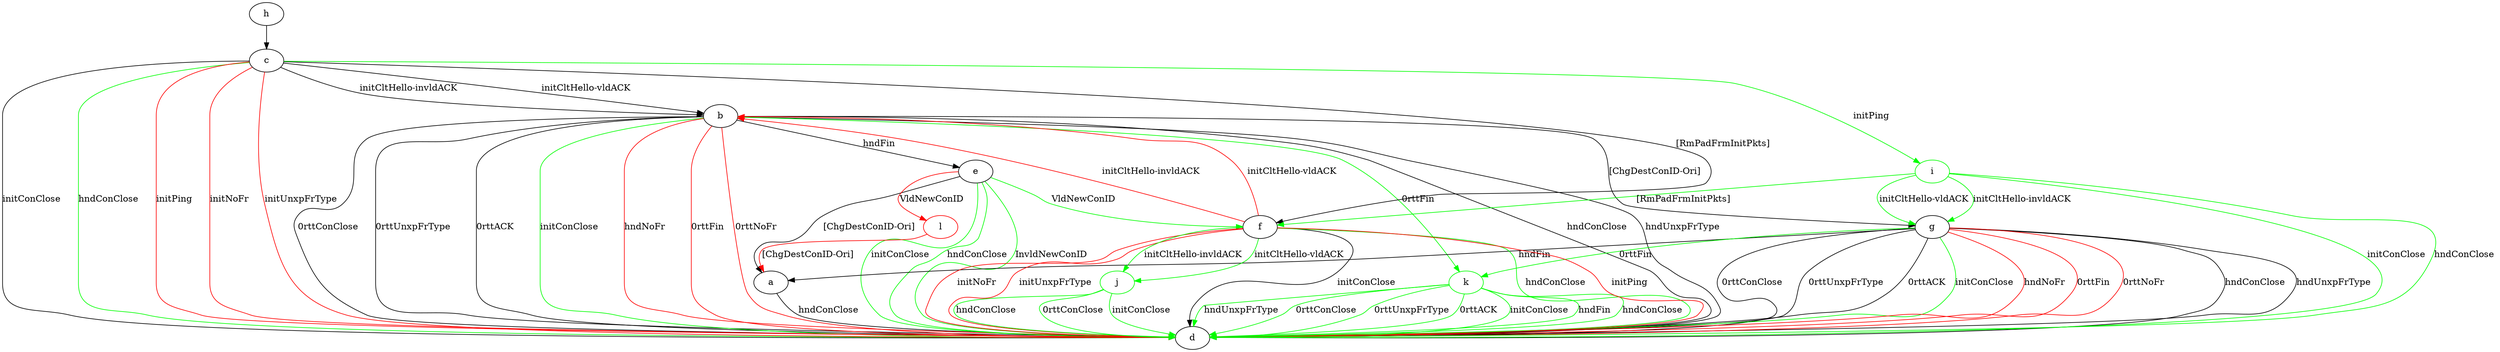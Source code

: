 digraph "" {
	a -> d	[key=0,
		label="hndConClose "];
	b -> d	[key=0,
		label="hndConClose "];
	b -> d	[key=1,
		label="hndUnxpFrType "];
	b -> d	[key=2,
		label="0rttConClose "];
	b -> d	[key=3,
		label="0rttUnxpFrType "];
	b -> d	[key=4,
		label="0rttACK "];
	b -> d	[key=5,
		color=green,
		label="initConClose "];
	b -> d	[key=6,
		color=red,
		label="hndNoFr "];
	b -> d	[key=7,
		color=red,
		label="0rttFin "];
	b -> d	[key=8,
		color=red,
		label="0rttNoFr "];
	b -> e	[key=0,
		label="hndFin "];
	b -> g	[key=0,
		label="[ChgDestConID-Ori] "];
	k	[color=green];
	b -> k	[key=0,
		color=green,
		label="0rttFin "];
	c -> b	[key=0,
		label="initCltHello-vldACK "];
	c -> b	[key=1,
		label="initCltHello-invldACK "];
	c -> d	[key=0,
		label="initConClose "];
	c -> d	[key=1,
		color=green,
		label="hndConClose "];
	c -> d	[key=2,
		color=red,
		label="initPing "];
	c -> d	[key=3,
		color=red,
		label="initNoFr "];
	c -> d	[key=4,
		color=red,
		label="initUnxpFrType "];
	c -> f	[key=0,
		label="[RmPadFrmInitPkts] "];
	i	[color=green];
	c -> i	[key=0,
		color=green,
		label="initPing "];
	e -> a	[key=0,
		label="[ChgDestConID-Ori] "];
	e -> d	[key=0,
		color=green,
		label="initConClose "];
	e -> d	[key=1,
		color=green,
		label="hndConClose "];
	e -> d	[key=2,
		color=green,
		label="InvldNewConID "];
	e -> f	[key=0,
		color=green,
		label="VldNewConID "];
	l	[color=red];
	e -> l	[key=0,
		color=red,
		label="VldNewConID "];
	f -> b	[key=0,
		color=red,
		label="initCltHello-vldACK "];
	f -> b	[key=1,
		color=red,
		label="initCltHello-invldACK "];
	f -> d	[key=0,
		label="initConClose "];
	f -> d	[key=1,
		color=green,
		label="hndConClose "];
	f -> d	[key=2,
		color=red,
		label="initPing "];
	f -> d	[key=3,
		color=red,
		label="initNoFr "];
	f -> d	[key=4,
		color=red,
		label="initUnxpFrType "];
	j	[color=green];
	f -> j	[key=0,
		color=green,
		label="initCltHello-vldACK "];
	f -> j	[key=1,
		color=green,
		label="initCltHello-invldACK "];
	g -> a	[key=0,
		label="hndFin "];
	g -> d	[key=0,
		label="hndConClose "];
	g -> d	[key=1,
		label="hndUnxpFrType "];
	g -> d	[key=2,
		label="0rttConClose "];
	g -> d	[key=3,
		label="0rttUnxpFrType "];
	g -> d	[key=4,
		label="0rttACK "];
	g -> d	[key=5,
		color=green,
		label="initConClose "];
	g -> d	[key=6,
		color=red,
		label="hndNoFr "];
	g -> d	[key=7,
		color=red,
		label="0rttFin "];
	g -> d	[key=8,
		color=red,
		label="0rttNoFr "];
	g -> k	[key=0,
		color=green,
		label="0rttFin "];
	h -> c	[key=0];
	i -> d	[key=0,
		color=green,
		label="initConClose "];
	i -> d	[key=1,
		color=green,
		label="hndConClose "];
	i -> f	[key=0,
		color=green,
		label="[RmPadFrmInitPkts] "];
	i -> g	[key=0,
		color=green,
		label="initCltHello-vldACK "];
	i -> g	[key=1,
		color=green,
		label="initCltHello-invldACK "];
	j -> d	[key=0,
		color=green,
		label="initConClose "];
	j -> d	[key=1,
		color=green,
		label="hndConClose "];
	j -> d	[key=2,
		color=green,
		label="0rttConClose "];
	k -> d	[key=0,
		color=green,
		label="initConClose "];
	k -> d	[key=1,
		color=green,
		label="hndFin "];
	k -> d	[key=2,
		color=green,
		label="hndConClose "];
	k -> d	[key=3,
		color=green,
		label="hndUnxpFrType "];
	k -> d	[key=4,
		color=green,
		label="0rttConClose "];
	k -> d	[key=5,
		color=green,
		label="0rttUnxpFrType "];
	k -> d	[key=6,
		color=green,
		label="0rttACK "];
	l -> a	[key=0,
		color=red,
		label="[ChgDestConID-Ori] "];
}
